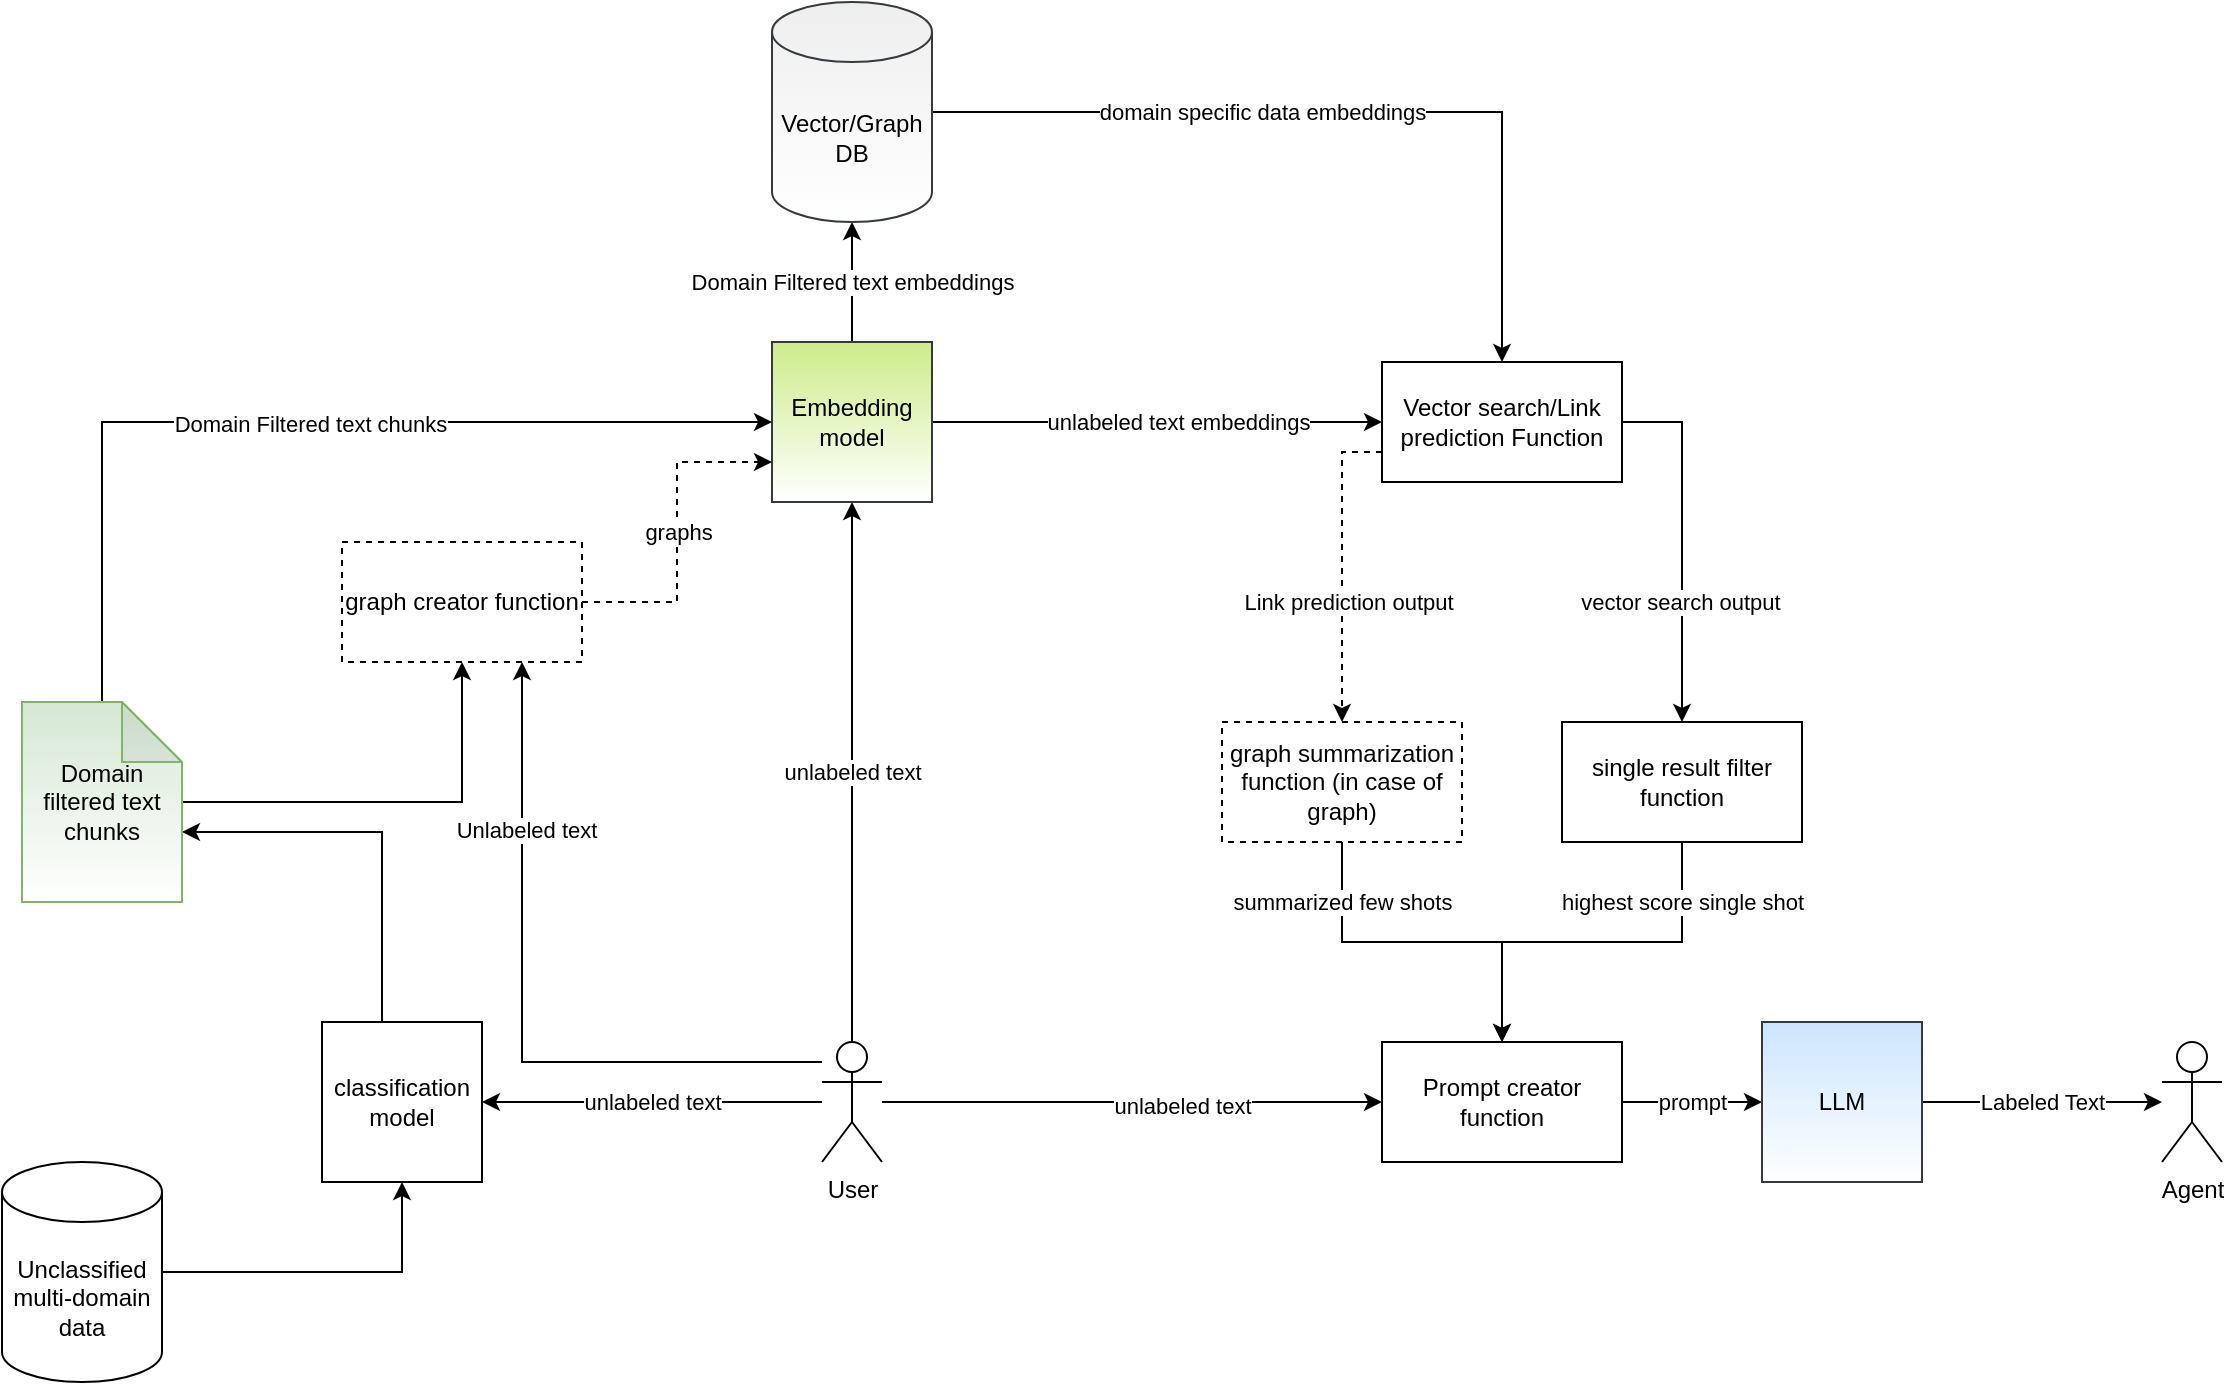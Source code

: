 <mxfile version="13.9.9" type="device"><diagram id="o1E48ytBViqUmQhcFqR2" name="Page-1"><mxGraphModel dx="2313" dy="1934" grid="1" gridSize="10" guides="1" tooltips="1" connect="1" arrows="1" fold="1" page="1" pageScale="1" pageWidth="850" pageHeight="1100" math="0" shadow="0"><root><mxCell id="0"/><mxCell id="1" parent="0"/><mxCell id="5qlhnemt2krVzVZRhrJn-6" value="prompt" style="edgeStyle=orthogonalEdgeStyle;rounded=0;orthogonalLoop=1;jettySize=auto;html=1;exitX=1;exitY=0.5;exitDx=0;exitDy=0;" edge="1" parent="1" source="5qlhnemt2krVzVZRhrJn-9" target="5qlhnemt2krVzVZRhrJn-4"><mxGeometry relative="1" as="geometry"><mxPoint x="320" y="400" as="sourcePoint"/></mxGeometry></mxCell><mxCell id="5qlhnemt2krVzVZRhrJn-8" value="Labeled Text" style="edgeStyle=orthogonalEdgeStyle;rounded=0;orthogonalLoop=1;jettySize=auto;html=1;" edge="1" parent="1" source="5qlhnemt2krVzVZRhrJn-4" target="5qlhnemt2krVzVZRhrJn-5"><mxGeometry relative="1" as="geometry"/></mxCell><mxCell id="5qlhnemt2krVzVZRhrJn-4" value="LLM" style="whiteSpace=wrap;html=1;aspect=fixed;fillColor=#cce5ff;strokeColor=#36393d;gradientColor=#ffffff;" vertex="1" parent="1"><mxGeometry x="390" y="360" width="80" height="80" as="geometry"/></mxCell><mxCell id="5qlhnemt2krVzVZRhrJn-5" value="Agent" style="shape=umlActor;verticalLabelPosition=bottom;verticalAlign=top;html=1;outlineConnect=0;" vertex="1" parent="1"><mxGeometry x="590" y="370" width="30" height="60" as="geometry"/></mxCell><mxCell id="5qlhnemt2krVzVZRhrJn-9" value="Prompt creator function" style="rounded=0;whiteSpace=wrap;html=1;" vertex="1" parent="1"><mxGeometry x="200" y="370" width="120" height="60" as="geometry"/></mxCell><mxCell id="5qlhnemt2krVzVZRhrJn-26" value="unlabeled text" style="edgeStyle=orthogonalEdgeStyle;rounded=0;orthogonalLoop=1;jettySize=auto;html=1;" edge="1" parent="1" source="5qlhnemt2krVzVZRhrJn-10" target="5qlhnemt2krVzVZRhrJn-21"><mxGeometry relative="1" as="geometry"/></mxCell><mxCell id="5qlhnemt2krVzVZRhrJn-29" style="edgeStyle=orthogonalEdgeStyle;rounded=0;orthogonalLoop=1;jettySize=auto;html=1;entryX=0;entryY=0.5;entryDx=0;entryDy=0;" edge="1" parent="1" source="5qlhnemt2krVzVZRhrJn-10" target="5qlhnemt2krVzVZRhrJn-9"><mxGeometry relative="1" as="geometry"/></mxCell><mxCell id="5qlhnemt2krVzVZRhrJn-32" value="unlabeled text" style="edgeLabel;html=1;align=center;verticalAlign=middle;resizable=0;points=[];" vertex="1" connectable="0" parent="5qlhnemt2krVzVZRhrJn-29"><mxGeometry x="0.2" y="-2" relative="1" as="geometry"><mxPoint as="offset"/></mxGeometry></mxCell><mxCell id="5qlhnemt2krVzVZRhrJn-34" value="unlabeled text" style="edgeStyle=orthogonalEdgeStyle;rounded=0;orthogonalLoop=1;jettySize=auto;html=1;" edge="1" parent="1" source="5qlhnemt2krVzVZRhrJn-10" target="5qlhnemt2krVzVZRhrJn-22"><mxGeometry relative="1" as="geometry"/></mxCell><mxCell id="5qlhnemt2krVzVZRhrJn-43" style="edgeStyle=orthogonalEdgeStyle;rounded=0;orthogonalLoop=1;jettySize=auto;html=1;entryX=0.75;entryY=1;entryDx=0;entryDy=0;" edge="1" parent="1" source="5qlhnemt2krVzVZRhrJn-10" target="5qlhnemt2krVzVZRhrJn-38"><mxGeometry relative="1" as="geometry"><Array as="points"><mxPoint x="-230" y="380"/></Array></mxGeometry></mxCell><mxCell id="5qlhnemt2krVzVZRhrJn-44" value="Unlabeled text" style="edgeLabel;html=1;align=center;verticalAlign=middle;resizable=0;points=[];" vertex="1" connectable="0" parent="5qlhnemt2krVzVZRhrJn-43"><mxGeometry x="0.523" y="-2" relative="1" as="geometry"><mxPoint as="offset"/></mxGeometry></mxCell><mxCell id="5qlhnemt2krVzVZRhrJn-10" value="User" style="shape=umlActor;verticalLabelPosition=bottom;verticalAlign=top;html=1;outlineConnect=0;" vertex="1" parent="1"><mxGeometry x="-80" y="370" width="30" height="60" as="geometry"/></mxCell><mxCell id="5qlhnemt2krVzVZRhrJn-19" value="summarized few shots" style="edgeStyle=orthogonalEdgeStyle;rounded=0;orthogonalLoop=1;jettySize=auto;html=1;entryX=0.5;entryY=0;entryDx=0;entryDy=0;" edge="1" parent="1" source="5qlhnemt2krVzVZRhrJn-14" target="5qlhnemt2krVzVZRhrJn-9"><mxGeometry x="-0.667" relative="1" as="geometry"><mxPoint as="offset"/></mxGeometry></mxCell><mxCell id="5qlhnemt2krVzVZRhrJn-60" value="&lt;span style=&quot;color: rgba(0 , 0 , 0 , 0) ; font-family: monospace ; font-size: 0px ; background-color: rgb(248 , 249 , 250)&quot;&gt;%3CmxGraphModel%3E%3Croot%3E%3CmxCell%20id%3D%220%22%2F%3E%3CmxCell%20id%3D%221%22%20parent%3D%220%22%2F%3E%3CmxCell%20id%3D%222%22%20value%3D%22Vector%20search%2FNode%20prediction%20Function%22%20style%3D%22rounded%3D0%3BwhiteSpace%3Dwrap%3Bhtml%3D1%3BfillColor%3D%23ffffff%3B%22%20vertex%3D%221%22%20parent%3D%221%22%3E%3CmxGeometry%20x%3D%22200%22%20y%3D%2230%22%20width%3D%22120%22%20height%3D%2260%22%20as%3D%22geometry%22%2F%3E%3C%2FmxCell%3E%3C%2Froot%3E%3C%2FmxGraphModel%3E&lt;/span&gt;" style="edgeLabel;html=1;align=center;verticalAlign=middle;resizable=0;points=[];" vertex="1" connectable="0" parent="5qlhnemt2krVzVZRhrJn-19"><mxGeometry x="-0.62" y="-3" relative="1" as="geometry"><mxPoint as="offset"/></mxGeometry></mxCell><mxCell id="5qlhnemt2krVzVZRhrJn-14" value="graph&amp;nbsp;summarization function (in case of graph)" style="rounded=0;whiteSpace=wrap;html=1;dashed=1;" vertex="1" parent="1"><mxGeometry x="120" y="210" width="120" height="60" as="geometry"/></mxCell><mxCell id="5qlhnemt2krVzVZRhrJn-36" style="edgeStyle=orthogonalEdgeStyle;rounded=0;orthogonalLoop=1;jettySize=auto;html=1;entryX=0.5;entryY=1;entryDx=0;entryDy=0;" edge="1" parent="1" source="5qlhnemt2krVzVZRhrJn-20" target="5qlhnemt2krVzVZRhrJn-21"><mxGeometry relative="1" as="geometry"/></mxCell><mxCell id="5qlhnemt2krVzVZRhrJn-20" value="Unclassified multi-domain data" style="shape=cylinder3;whiteSpace=wrap;html=1;boundedLbl=1;backgroundOutline=1;size=15;fillColor=#ffffff;" vertex="1" parent="1"><mxGeometry x="-490" y="430" width="80" height="110" as="geometry"/></mxCell><mxCell id="5qlhnemt2krVzVZRhrJn-35" style="edgeStyle=orthogonalEdgeStyle;rounded=0;orthogonalLoop=1;jettySize=auto;html=1;entryX=0;entryY=0;entryDx=80;entryDy=65;entryPerimeter=0;" edge="1" parent="1" source="5qlhnemt2krVzVZRhrJn-21" target="5qlhnemt2krVzVZRhrJn-30"><mxGeometry relative="1" as="geometry"><Array as="points"><mxPoint x="-300" y="265"/></Array></mxGeometry></mxCell><mxCell id="5qlhnemt2krVzVZRhrJn-21" value="classification model" style="whiteSpace=wrap;html=1;aspect=fixed;fillColor=#ffffff;" vertex="1" parent="1"><mxGeometry x="-330" y="360" width="80" height="80" as="geometry"/></mxCell><mxCell id="5qlhnemt2krVzVZRhrJn-50" value="Domain Filtered text embeddings" style="edgeStyle=orthogonalEdgeStyle;rounded=0;orthogonalLoop=1;jettySize=auto;html=1;entryX=0.5;entryY=1;entryDx=0;entryDy=0;entryPerimeter=0;" edge="1" parent="1" source="5qlhnemt2krVzVZRhrJn-22" target="5qlhnemt2krVzVZRhrJn-24"><mxGeometry relative="1" as="geometry"/></mxCell><mxCell id="5qlhnemt2krVzVZRhrJn-51" style="edgeStyle=orthogonalEdgeStyle;rounded=0;orthogonalLoop=1;jettySize=auto;html=1;entryX=0;entryY=0.5;entryDx=0;entryDy=0;" edge="1" parent="1" source="5qlhnemt2krVzVZRhrJn-22" target="5qlhnemt2krVzVZRhrJn-48"><mxGeometry relative="1" as="geometry"/></mxCell><mxCell id="5qlhnemt2krVzVZRhrJn-52" value="unlabeled text&amp;nbsp;embeddings" style="edgeLabel;html=1;align=center;verticalAlign=middle;resizable=0;points=[];" vertex="1" connectable="0" parent="5qlhnemt2krVzVZRhrJn-51"><mxGeometry x="0.298" y="2" relative="1" as="geometry"><mxPoint x="-23" y="2" as="offset"/></mxGeometry></mxCell><mxCell id="5qlhnemt2krVzVZRhrJn-22" value="Embedding model" style="whiteSpace=wrap;html=1;aspect=fixed;fillColor=#cdeb8b;strokeColor=#36393d;gradientColor=#ffffff;" vertex="1" parent="1"><mxGeometry x="-105" y="20" width="80" height="80" as="geometry"/></mxCell><mxCell id="5qlhnemt2krVzVZRhrJn-53" value="domain specific data embeddings" style="edgeStyle=orthogonalEdgeStyle;rounded=0;orthogonalLoop=1;jettySize=auto;html=1;" edge="1" parent="1" source="5qlhnemt2krVzVZRhrJn-24" target="5qlhnemt2krVzVZRhrJn-48"><mxGeometry x="-0.195" relative="1" as="geometry"><mxPoint as="offset"/></mxGeometry></mxCell><mxCell id="5qlhnemt2krVzVZRhrJn-24" value="Vector/Graph DB" style="shape=cylinder3;whiteSpace=wrap;html=1;boundedLbl=1;backgroundOutline=1;size=15;fillColor=#eeeeee;strokeColor=#36393d;gradientColor=#ffffff;" vertex="1" parent="1"><mxGeometry x="-105" y="-150" width="80" height="110" as="geometry"/></mxCell><mxCell id="5qlhnemt2krVzVZRhrJn-37" style="edgeStyle=orthogonalEdgeStyle;rounded=0;orthogonalLoop=1;jettySize=auto;html=1;entryX=0;entryY=0.5;entryDx=0;entryDy=0;" edge="1" parent="1" source="5qlhnemt2krVzVZRhrJn-30" target="5qlhnemt2krVzVZRhrJn-22"><mxGeometry relative="1" as="geometry"><Array as="points"><mxPoint x="-440" y="60"/></Array></mxGeometry></mxCell><mxCell id="5qlhnemt2krVzVZRhrJn-45" value="Domain Filtered text chunks" style="edgeLabel;html=1;align=center;verticalAlign=middle;resizable=0;points=[];" vertex="1" connectable="0" parent="5qlhnemt2krVzVZRhrJn-37"><mxGeometry x="0.026" y="-1" relative="1" as="geometry"><mxPoint as="offset"/></mxGeometry></mxCell><mxCell id="5qlhnemt2krVzVZRhrJn-40" style="edgeStyle=orthogonalEdgeStyle;rounded=0;orthogonalLoop=1;jettySize=auto;html=1;entryX=0.5;entryY=1;entryDx=0;entryDy=0;" edge="1" parent="1" source="5qlhnemt2krVzVZRhrJn-30" target="5qlhnemt2krVzVZRhrJn-38"><mxGeometry relative="1" as="geometry"/></mxCell><mxCell id="5qlhnemt2krVzVZRhrJn-30" value="Domain filtered text chunks" style="shape=note;whiteSpace=wrap;html=1;backgroundOutline=1;darkOpacity=0.05;fillColor=#d5e8d4;strokeColor=#82b366;gradientColor=#ffffff;" vertex="1" parent="1"><mxGeometry x="-480" y="200" width="80" height="100" as="geometry"/></mxCell><mxCell id="5qlhnemt2krVzVZRhrJn-42" value="graphs" style="edgeStyle=orthogonalEdgeStyle;rounded=0;orthogonalLoop=1;jettySize=auto;html=1;entryX=0;entryY=0.75;entryDx=0;entryDy=0;dashed=1;" edge="1" parent="1" source="5qlhnemt2krVzVZRhrJn-38" target="5qlhnemt2krVzVZRhrJn-22"><mxGeometry relative="1" as="geometry"/></mxCell><mxCell id="5qlhnemt2krVzVZRhrJn-38" value="graph creator function" style="rounded=0;whiteSpace=wrap;html=1;fillColor=#ffffff;dashed=1;" vertex="1" parent="1"><mxGeometry x="-320" y="120" width="120" height="60" as="geometry"/></mxCell><mxCell id="5qlhnemt2krVzVZRhrJn-49" style="edgeStyle=orthogonalEdgeStyle;rounded=0;orthogonalLoop=1;jettySize=auto;html=1;dashed=1;exitX=0;exitY=0.75;exitDx=0;exitDy=0;" edge="1" parent="1" source="5qlhnemt2krVzVZRhrJn-48"><mxGeometry relative="1" as="geometry"><mxPoint x="180" y="210" as="targetPoint"/></mxGeometry></mxCell><mxCell id="5qlhnemt2krVzVZRhrJn-57" value="Link prediction output" style="edgeLabel;html=1;align=center;verticalAlign=middle;resizable=0;points=[];" vertex="1" connectable="0" parent="5qlhnemt2krVzVZRhrJn-49"><mxGeometry x="0.226" y="2" relative="1" as="geometry"><mxPoint as="offset"/></mxGeometry></mxCell><mxCell id="5qlhnemt2krVzVZRhrJn-56" style="edgeStyle=orthogonalEdgeStyle;rounded=0;orthogonalLoop=1;jettySize=auto;html=1;entryX=0.5;entryY=0;entryDx=0;entryDy=0;" edge="1" parent="1" source="5qlhnemt2krVzVZRhrJn-48" target="5qlhnemt2krVzVZRhrJn-55"><mxGeometry relative="1" as="geometry"><Array as="points"><mxPoint x="350" y="60"/></Array></mxGeometry></mxCell><mxCell id="5qlhnemt2krVzVZRhrJn-58" value="vector search output" style="edgeLabel;html=1;align=center;verticalAlign=middle;resizable=0;points=[];" vertex="1" connectable="0" parent="5qlhnemt2krVzVZRhrJn-56"><mxGeometry x="0.325" y="-1" relative="1" as="geometry"><mxPoint as="offset"/></mxGeometry></mxCell><mxCell id="5qlhnemt2krVzVZRhrJn-48" value="Vector search/Link prediction Function" style="rounded=0;whiteSpace=wrap;html=1;fillColor=#ffffff;" vertex="1" parent="1"><mxGeometry x="200" y="30" width="120" height="60" as="geometry"/></mxCell><mxCell id="5qlhnemt2krVzVZRhrJn-59" value="highest score single shot" style="edgeStyle=orthogonalEdgeStyle;rounded=0;orthogonalLoop=1;jettySize=auto;html=1;entryX=0.5;entryY=0;entryDx=0;entryDy=0;" edge="1" parent="1" source="5qlhnemt2krVzVZRhrJn-55" target="5qlhnemt2krVzVZRhrJn-9"><mxGeometry x="-0.684" relative="1" as="geometry"><mxPoint as="offset"/></mxGeometry></mxCell><mxCell id="5qlhnemt2krVzVZRhrJn-55" value="single result filter function" style="rounded=0;whiteSpace=wrap;html=1;fillColor=#ffffff;gradientColor=#ffffff;" vertex="1" parent="1"><mxGeometry x="290" y="210" width="120" height="60" as="geometry"/></mxCell></root></mxGraphModel></diagram></mxfile>